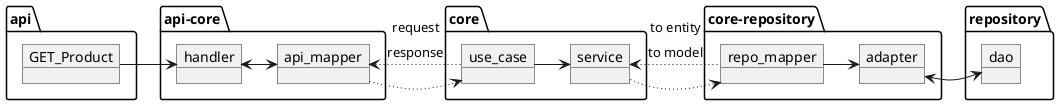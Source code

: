 @startuml

package api {
    object GET_Product

}

package api-core {
    object handler
    object api_mapper
}

GET_Product -right-> handler
handler <-right-> api_mapper

package core {
    object use_case
    object service
}
api_mapper -right[dotted]-> use_case : request
use_case -left[dotted]-> api_mapper : response
use_case -right-> service

package core-repository {
    object repo_mapper
    object adapter
}

service -right[dotted]-> repo_mapper : to entity
repo_mapper -left[dotted]-> service : to model
repo_mapper -right-> adapter

package repository {
    object dao
}

adapter <-right-> dao

@enduml
